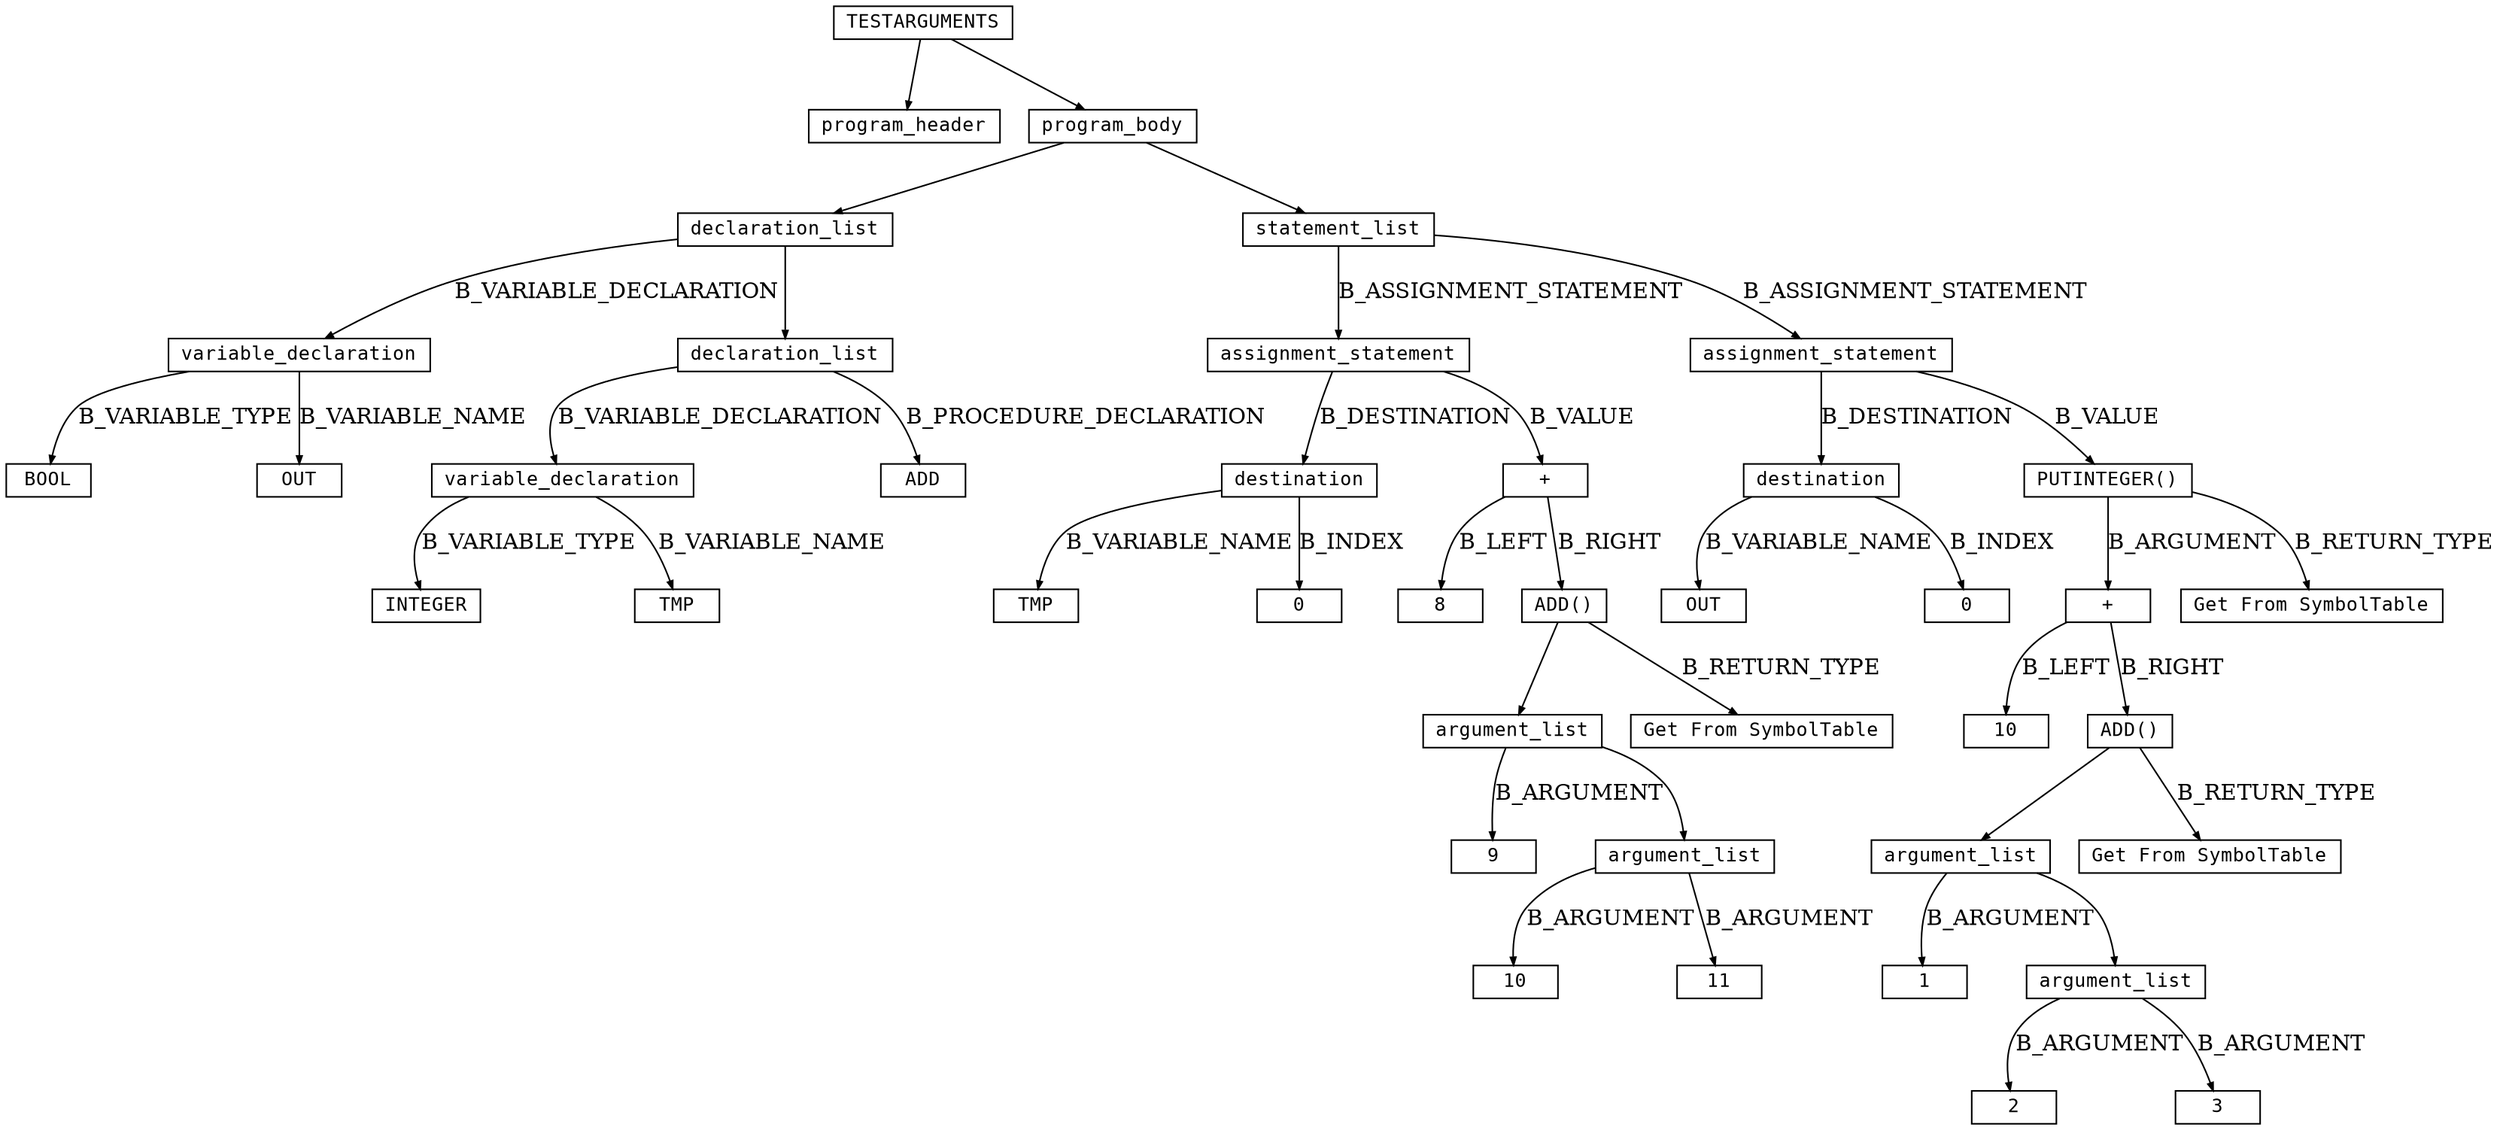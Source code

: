 digraph parsetree {
  node [shape=box, fontsize=12, fontname="Courier", height=.1];
  ranksep=.6;
  edge [arrowsize=.5]
  node1 [label="TESTARGUMENTS"]
  node2 [label="program_header"]
  node1 -> node2 [ label= "" ];
  node3 [label="program_body"]
  node1 -> node3 [ label= "" ];
  node4 [label="declaration_list"]
  node3 -> node4 [ label= "" ];
  node5 [label="statement_list"]
  node3 -> node5 [ label= "" ];
  node6 [label="variable_declaration"]
  node4 -> node6 [ label= "B_VARIABLE_DECLARATION" ];
  node7 [label="declaration_list"]
  node4 -> node7 [ label= "" ];
  node8 [label="assignment_statement"]
  node5 -> node8 [ label= "B_ASSIGNMENT_STATEMENT" ];
  node9 [label="assignment_statement"]
  node5 -> node9 [ label= "B_ASSIGNMENT_STATEMENT" ];
  node10 [label="BOOL"]
  node6 -> node10 [ label= "B_VARIABLE_TYPE" ];
  node11 [label="OUT"]
  node6 -> node11 [ label= "B_VARIABLE_NAME" ];
  node12 [label="variable_declaration"]
  node7 -> node12 [ label= "B_VARIABLE_DECLARATION" ];
  node13 [label="ADD"]
  node7 -> node13 [ label= "B_PROCEDURE_DECLARATION" ];
  node14 [label="destination"]
  node8 -> node14 [ label= "B_DESTINATION" ];
  node15 [label="+"]
  node8 -> node15 [ label= "B_VALUE" ];
  node16 [label="destination"]
  node9 -> node16 [ label= "B_DESTINATION" ];
  node17 [label="PUTINTEGER()"]
  node9 -> node17 [ label= "B_VALUE" ];
  node18 [label="INTEGER"]
  node12 -> node18 [ label= "B_VARIABLE_TYPE" ];
  node19 [label="TMP"]
  node12 -> node19 [ label= "B_VARIABLE_NAME" ];
  node20 [label="TMP"]
  node14 -> node20 [ label= "B_VARIABLE_NAME" ];
  node21 [label="0"]
  node14 -> node21 [ label= "B_INDEX" ];
  node22 [label="8"]
  node15 -> node22 [ label= "B_LEFT" ];
  node23 [label="ADD()"]
  node15 -> node23 [ label= "B_RIGHT" ];
  node24 [label="OUT"]
  node16 -> node24 [ label= "B_VARIABLE_NAME" ];
  node25 [label="0"]
  node16 -> node25 [ label= "B_INDEX" ];
  node26 [label="+"]
  node17 -> node26 [ label= "B_ARGUMENT" ];
  node27 [label="Get From SymbolTable"]
  node17 -> node27 [ label= "B_RETURN_TYPE" ];
  node28 [label="argument_list"]
  node23 -> node28 [ label= "" ];
  node29 [label="Get From SymbolTable"]
  node23 -> node29 [ label= "B_RETURN_TYPE" ];
  node30 [label="10"]
  node26 -> node30 [ label= "B_LEFT" ];
  node31 [label="ADD()"]
  node26 -> node31 [ label= "B_RIGHT" ];
  node32 [label="9"]
  node28 -> node32 [ label= "B_ARGUMENT" ];
  node33 [label="argument_list"]
  node28 -> node33 [ label= "" ];
  node34 [label="argument_list"]
  node31 -> node34 [ label= "" ];
  node35 [label="Get From SymbolTable"]
  node31 -> node35 [ label= "B_RETURN_TYPE" ];
  node36 [label="10"]
  node33 -> node36 [ label= "B_ARGUMENT" ];
  node37 [label="11"]
  node33 -> node37 [ label= "B_ARGUMENT" ];
  node38 [label="1"]
  node34 -> node38 [ label= "B_ARGUMENT" ];
  node39 [label="argument_list"]
  node34 -> node39 [ label= "" ];
  node40 [label="2"]
  node39 -> node40 [ label= "B_ARGUMENT" ];
  node41 [label="3"]
  node39 -> node41 [ label= "B_ARGUMENT" ];
}
